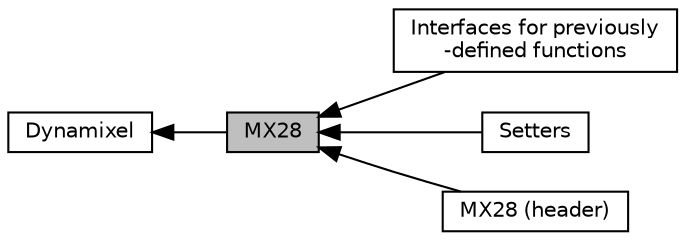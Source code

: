 digraph "MX28"
{
  edge [fontname="Helvetica",fontsize="10",labelfontname="Helvetica",labelfontsize="10"];
  node [fontname="Helvetica",fontsize="10",shape=record];
  rankdir=LR;
  Node3 [label="Interfaces for previously\l-defined functions",height=0.2,width=0.4,color="black", fillcolor="white", style="filled",URL="$group___m_x28___interfaces.html",tooltip="Interfaces for previously-defined functions. "];
  Node2 [label="Setters",height=0.2,width=0.4,color="black", fillcolor="white", style="filled",URL="$group___m_x28___setters.html",tooltip="Register-setting functions. "];
  Node0 [label="MX28",height=0.2,width=0.4,color="black", fillcolor="grey75", style="filled", fontcolor="black"];
  Node1 [label="Dynamixel",height=0.2,width=0.4,color="black", fillcolor="white", style="filled",URL="$group___dynamixel.html",tooltip="Everything related to Dynamixel actuators. "];
  Node4 [label="MX28 (header)",height=0.2,width=0.4,color="black", fillcolor="white", style="filled",URL="$group___m_x28_header.html",tooltip="Header for MX28, showing the public content. "];
  Node1->Node0 [shape=plaintext, dir="back", style="solid"];
  Node0->Node2 [shape=plaintext, dir="back", style="solid"];
  Node0->Node3 [shape=plaintext, dir="back", style="solid"];
  Node0->Node4 [shape=plaintext, dir="back", style="solid"];
}
